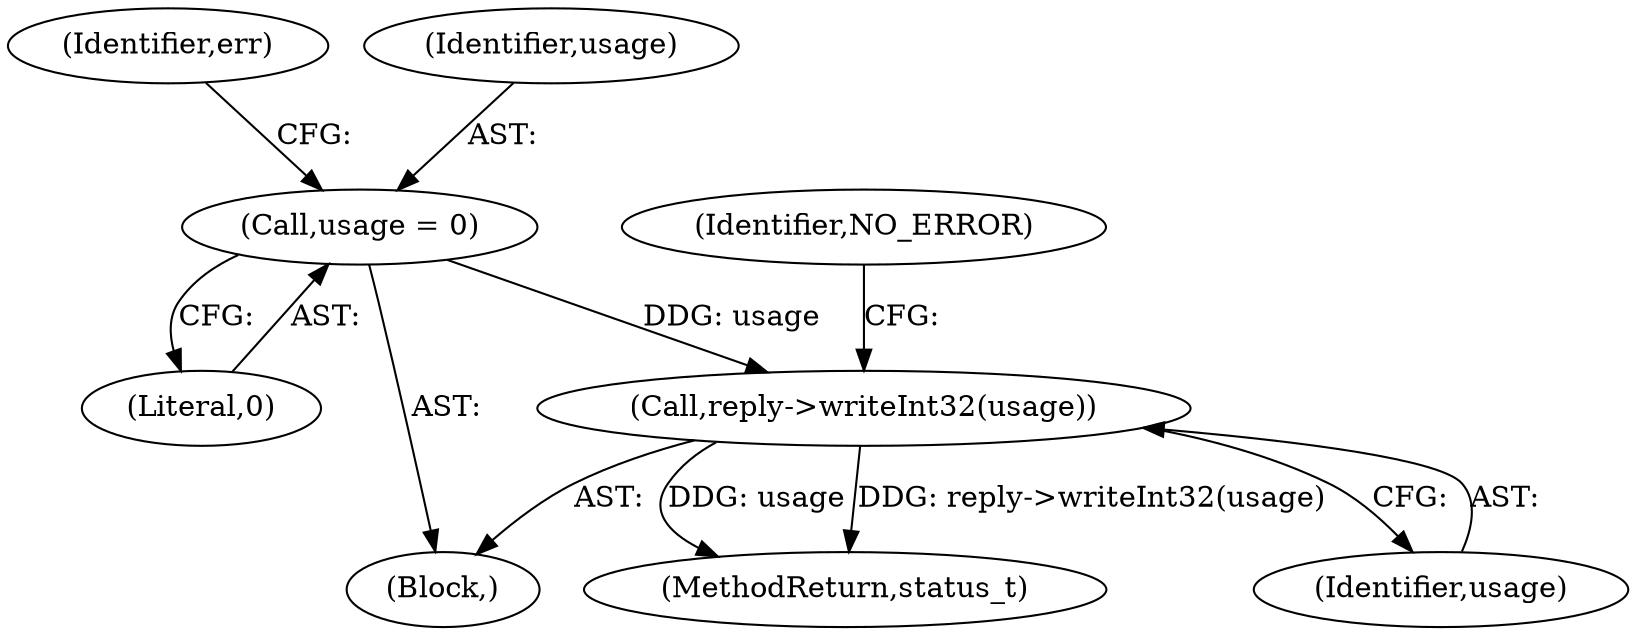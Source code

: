 digraph "0_Android_8d87321b704cb3f88e8cae668937d001fd63d5e3@API" {
"1000480" [label="(Call,reply->writeInt32(usage))"];
"1000467" [label="(Call,usage = 0)"];
"1001207" [label="(MethodReturn,status_t)"];
"1000469" [label="(Literal,0)"];
"1000451" [label="(Block,)"];
"1000467" [label="(Call,usage = 0)"];
"1000472" [label="(Identifier,err)"];
"1000481" [label="(Identifier,usage)"];
"1000480" [label="(Call,reply->writeInt32(usage))"];
"1000468" [label="(Identifier,usage)"];
"1000483" [label="(Identifier,NO_ERROR)"];
"1000480" -> "1000451"  [label="AST: "];
"1000480" -> "1000481"  [label="CFG: "];
"1000481" -> "1000480"  [label="AST: "];
"1000483" -> "1000480"  [label="CFG: "];
"1000480" -> "1001207"  [label="DDG: reply->writeInt32(usage)"];
"1000480" -> "1001207"  [label="DDG: usage"];
"1000467" -> "1000480"  [label="DDG: usage"];
"1000467" -> "1000451"  [label="AST: "];
"1000467" -> "1000469"  [label="CFG: "];
"1000468" -> "1000467"  [label="AST: "];
"1000469" -> "1000467"  [label="AST: "];
"1000472" -> "1000467"  [label="CFG: "];
}
